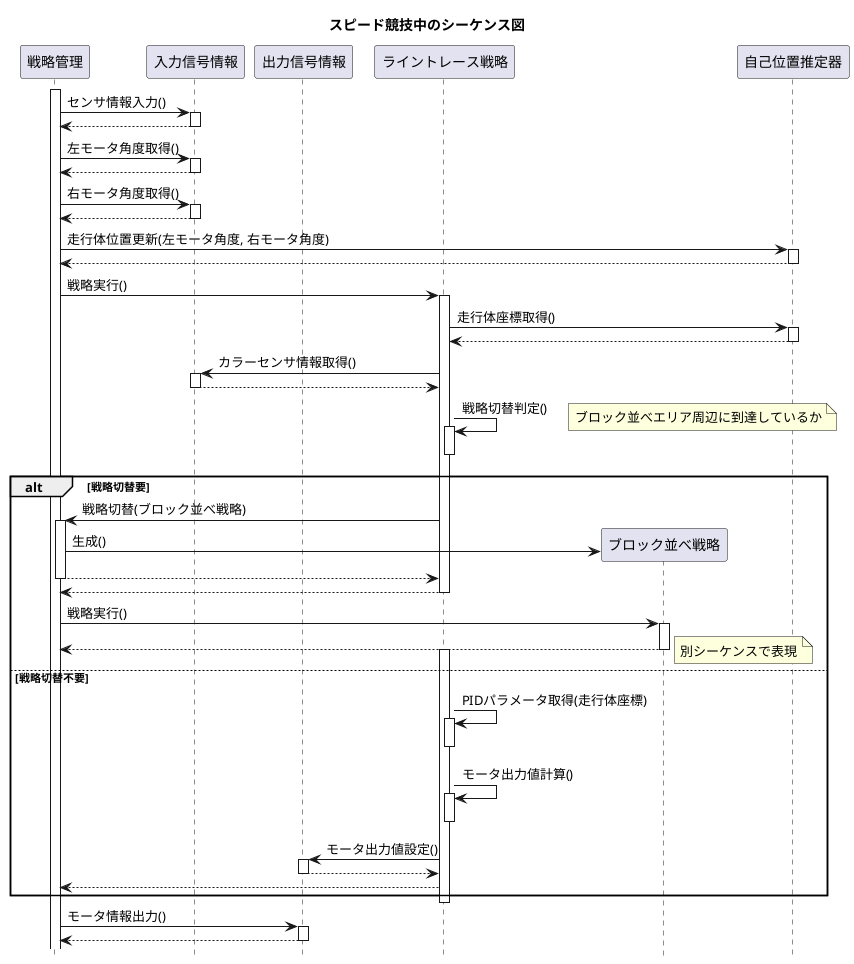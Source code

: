 @startuml
title スピード競技中のシーケンス図
hide footbox

participant "戦略管理" as StManager
participant "入力信号情報" as Input
participant "出力信号情報" as Output
participant "ライントレース戦略" as Linetrace
participant "ブロック並べ戦略" as block

activate StManager
StManager -> Input : センサ情報入力()
	activate Input
	StManager <-- Input 
	deactivate Input

StManager -> Input : 左モータ角度取得()
	activate Input
	StManager <-- Input 
	deactivate Input

StManager -> Input : 右モータ角度取得()
	activate Input
	StManager <-- Input 
	deactivate Input

StManager -> 自己位置推定器 : 走行体位置更新(左モータ角度, 右モータ角度)
	activate 自己位置推定器
	StManager <-- 自己位置推定器
	deactivate 自己位置推定器

StManager -> Linetrace: 戦略実行()
	activate Linetrace
	Linetrace -> 自己位置推定器 : 走行体座標取得()
		activate 自己位置推定器
		Linetrace <-- 自己位置推定器
		deactivate 自己位置推定器

	Linetrace -> Input: カラーセンサ情報取得()
		activate Input
		Linetrace <-- Input
		deactivate Input


	Linetrace -> Linetrace : 戦略切替判定()
		activate Linetrace
		deactivate Linetrace

		note right: ブロック並べエリア周辺に到達しているか

	alt 戦略切替要
		Linetrace -> StManager : 戦略切替(ブロック並べ戦略)
			activate StManager
			create block
			StManager -> block : 生成()
			Linetrace <-- StManager
			deactivate StManager
	 	
		StManager <-- Linetrace
		deactivate Linetrace
	
	StManager -> block : 戦略実行()
		activate block 
		StManager <-- block
		note right :別シーケンスで表現
		deactivate block


	else 戦略切替不要
		activate Linetrace
		Linetrace -> Linetrace: PIDパラメータ取得(走行体座標)
			activate Linetrace
			deactivate Linetrace

		Linetrace -> Linetrace: モータ出力値計算()
			activate Linetrace
			deactivate Linetrace

		Linetrace -> Output: モータ出力値設定()
			activate Output
			Linetrace <-- Output	
			deactivate Output

		StManager <-- Linetrace
	end

	
	deactivate Linetrace

StManager -> Output : モータ情報出力()
	activate Output
	StManager <-- Output
	deactivate Output


@enduml